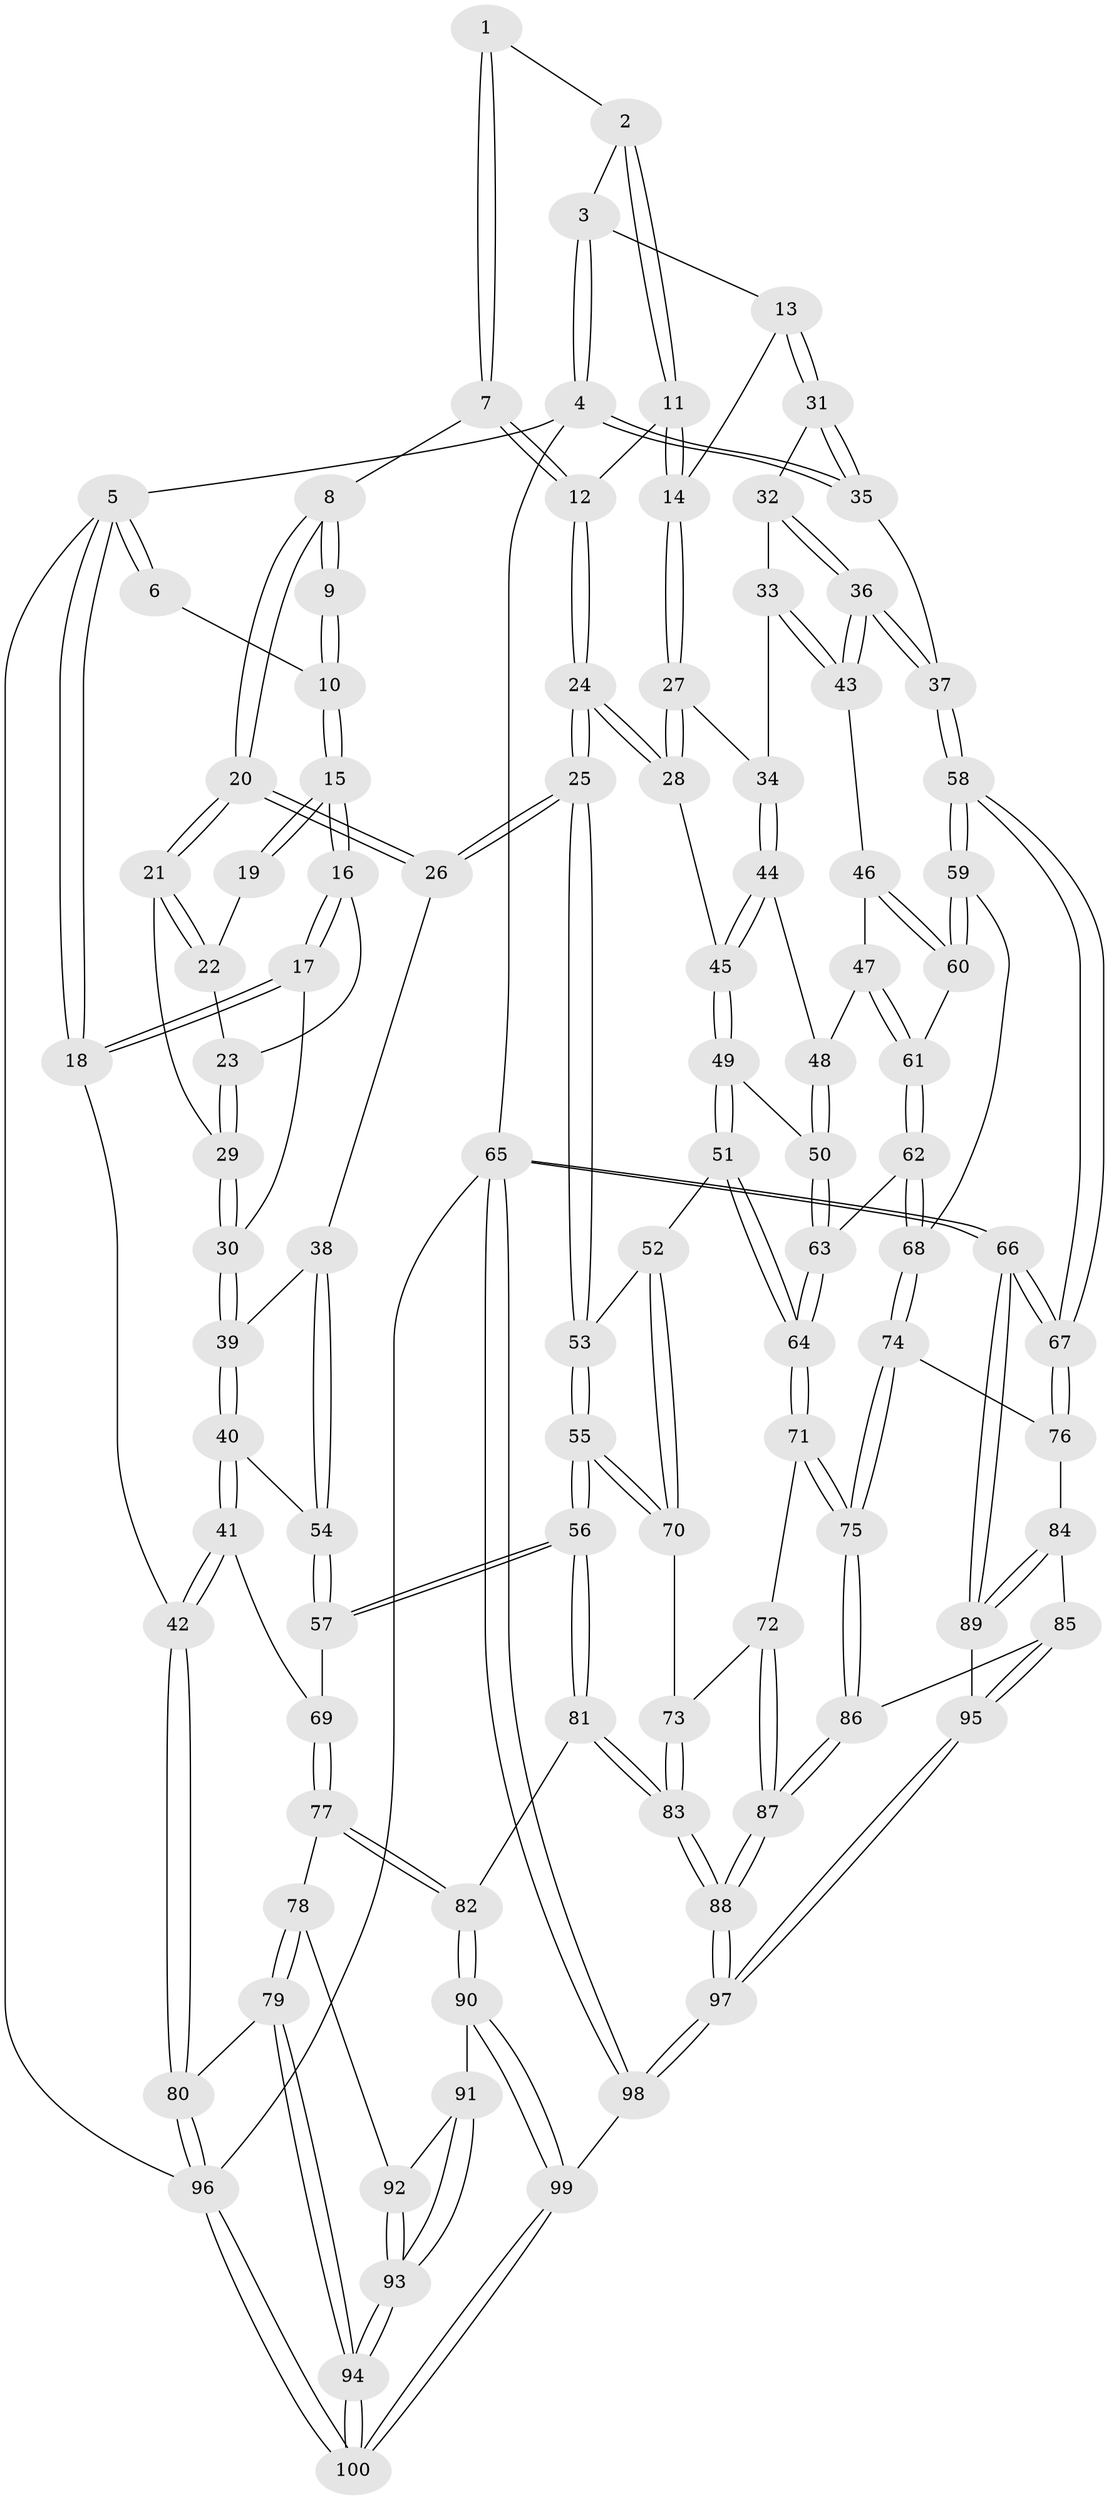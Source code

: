 // Generated by graph-tools (version 1.1) at 2025/11/02/27/25 16:11:52]
// undirected, 100 vertices, 247 edges
graph export_dot {
graph [start="1"]
  node [color=gray90,style=filled];
  1 [pos="+0.294280071228241+0"];
  2 [pos="+0.5230723473295399+0"];
  3 [pos="+0.8977285605357803+0"];
  4 [pos="+1+0"];
  5 [pos="+0+0"];
  6 [pos="+0.06655118123417723+0"];
  7 [pos="+0.2722108670057076+0.11655901647972484"];
  8 [pos="+0.2691857702688366+0.11998930724932119"];
  9 [pos="+0.2145261713551037+0.11457056183705877"];
  10 [pos="+0.12990654110511068+0.03456057415351889"];
  11 [pos="+0.5326156482054301+0"];
  12 [pos="+0.47411736854049735+0.09596975057703423"];
  13 [pos="+0.7990454312439734+0.1477994604715145"];
  14 [pos="+0.7484903513720218+0.15083462605271214"];
  15 [pos="+0.06319967755651583+0.1496906491927146"];
  16 [pos="+0.053806085941912433+0.15963498302977613"];
  17 [pos="+0+0.1672398083705308"];
  18 [pos="+0+0.1312347611636585"];
  19 [pos="+0.2037346775445606+0.12296872935723185"];
  20 [pos="+0.28330647614757437+0.25060045070135795"];
  21 [pos="+0.21209214374252378+0.2502054621117859"];
  22 [pos="+0.17626892355775056+0.16393050978434517"];
  23 [pos="+0.11206378637914886+0.2097225919607898"];
  24 [pos="+0.5008886134575562+0.31279818671535"];
  25 [pos="+0.4765642281067537+0.3293377491971701"];
  26 [pos="+0.36603879552920715+0.3401014618469553"];
  27 [pos="+0.6426007021963784+0.256353991179451"];
  28 [pos="+0.5584495351880365+0.3169849627012224"];
  29 [pos="+0.13940133508056193+0.2612245500573912"];
  30 [pos="+0.10112555899120292+0.34598846401199174"];
  31 [pos="+0.8256064335004007+0.16260783673633236"];
  32 [pos="+0.8325475378331219+0.17873183508797824"];
  33 [pos="+0.8728748723526224+0.33100227842899804"];
  34 [pos="+0.8429005607782284+0.351935498192166"];
  35 [pos="+1+0"];
  36 [pos="+1+0.32105263276482965"];
  37 [pos="+1+0.31975883610073547"];
  38 [pos="+0.3539684359978404+0.35191907917457516"];
  39 [pos="+0.10432696734677549+0.37529330108577785"];
  40 [pos="+0.049065984041161845+0.5127972408610142"];
  41 [pos="+0.040687899552677265+0.5259960688479972"];
  42 [pos="+0+0.594604084212019"];
  43 [pos="+0.9431409768376966+0.35742898059898237"];
  44 [pos="+0.8296633130671418+0.36572673719316107"];
  45 [pos="+0.6189997449258406+0.3734740587049201"];
  46 [pos="+0.924311901837879+0.46333354111093505"];
  47 [pos="+0.8643694220833545+0.49264453425879623"];
  48 [pos="+0.8082463282831346+0.4350145081802582"];
  49 [pos="+0.6513136354470074+0.4321614259734912"];
  50 [pos="+0.7497323630659057+0.48297053634732634"];
  51 [pos="+0.6192466682495189+0.5961128853716541"];
  52 [pos="+0.6081643450094003+0.5982782803242637"];
  53 [pos="+0.4784197676995821+0.37072853094472413"];
  54 [pos="+0.3254314560773491+0.4077096587758513"];
  55 [pos="+0.449892414389743+0.6520341040734745"];
  56 [pos="+0.449660738785107+0.6521835882554925"];
  57 [pos="+0.28646859756697146+0.6077492510314417"];
  58 [pos="+1+0.6068440435291392"];
  59 [pos="+1+0.5846658746949215"];
  60 [pos="+0.9848256237578908+0.5624402285320516"];
  61 [pos="+0.8611910760037529+0.5105711344893983"];
  62 [pos="+0.8100729914925429+0.604203558769008"];
  63 [pos="+0.7704567142851876+0.5933748961269685"];
  64 [pos="+0.6938284957066765+0.6262280273582794"];
  65 [pos="+1+1"];
  66 [pos="+1+1"];
  67 [pos="+1+0.7625228460180707"];
  68 [pos="+0.8594589896994826+0.6432414283571264"];
  69 [pos="+0.24634039646028646+0.6223691343353946"];
  70 [pos="+0.4996876921754289+0.6492235031284231"];
  71 [pos="+0.6929725262736784+0.6709708129156218"];
  72 [pos="+0.6504067531041671+0.7551428178433747"];
  73 [pos="+0.5828668359044327+0.7289652464267534"];
  74 [pos="+0.8605148289056003+0.6800750225902921"];
  75 [pos="+0.7758471202192061+0.7618276809282364"];
  76 [pos="+0.8990216691199762+0.7376911967533641"];
  77 [pos="+0.21771760103310633+0.7566452768937676"];
  78 [pos="+0.1668341414672104+0.7848721944845126"];
  79 [pos="+0.05104123103879861+0.8001174420476393"];
  80 [pos="+0+0.7136115892769095"];
  81 [pos="+0.42979349127927513+0.8378069268407132"];
  82 [pos="+0.3530833976012928+0.8759512818191834"];
  83 [pos="+0.5362932897809173+0.8931991322715668"];
  84 [pos="+0.8946249128662453+0.7751387182507191"];
  85 [pos="+0.8223239464565014+0.8303560725763722"];
  86 [pos="+0.7603637098988693+0.8276457673475255"];
  87 [pos="+0.6838796758590143+0.8907966831330371"];
  88 [pos="+0.646649006700189+0.9730239523400879"];
  89 [pos="+0.971644151115101+0.9014165207841067"];
  90 [pos="+0.34730385592091984+0.8872975941021229"];
  91 [pos="+0.22054599609540726+0.9081484908238363"];
  92 [pos="+0.17592369553224202+0.8327859849790893"];
  93 [pos="+0.1516742356321716+0.9571501091998152"];
  94 [pos="+0.13478986516239058+0.9760454738705773"];
  95 [pos="+0.9028176199705273+0.8985132029037965"];
  96 [pos="+0+1"];
  97 [pos="+0.6605545416704245+1"];
  98 [pos="+0.6662007780109994+1"];
  99 [pos="+0.2974177703372843+1"];
  100 [pos="+0.07805845330533902+1"];
  1 -- 2;
  1 -- 7;
  1 -- 7;
  2 -- 3;
  2 -- 11;
  2 -- 11;
  3 -- 4;
  3 -- 4;
  3 -- 13;
  4 -- 5;
  4 -- 35;
  4 -- 35;
  4 -- 65;
  5 -- 6;
  5 -- 6;
  5 -- 18;
  5 -- 18;
  5 -- 96;
  6 -- 10;
  7 -- 8;
  7 -- 12;
  7 -- 12;
  8 -- 9;
  8 -- 9;
  8 -- 20;
  8 -- 20;
  9 -- 10;
  9 -- 10;
  10 -- 15;
  10 -- 15;
  11 -- 12;
  11 -- 14;
  11 -- 14;
  12 -- 24;
  12 -- 24;
  13 -- 14;
  13 -- 31;
  13 -- 31;
  14 -- 27;
  14 -- 27;
  15 -- 16;
  15 -- 16;
  15 -- 19;
  15 -- 19;
  16 -- 17;
  16 -- 17;
  16 -- 23;
  17 -- 18;
  17 -- 18;
  17 -- 30;
  18 -- 42;
  19 -- 22;
  20 -- 21;
  20 -- 21;
  20 -- 26;
  20 -- 26;
  21 -- 22;
  21 -- 22;
  21 -- 29;
  22 -- 23;
  23 -- 29;
  23 -- 29;
  24 -- 25;
  24 -- 25;
  24 -- 28;
  24 -- 28;
  25 -- 26;
  25 -- 26;
  25 -- 53;
  25 -- 53;
  26 -- 38;
  27 -- 28;
  27 -- 28;
  27 -- 34;
  28 -- 45;
  29 -- 30;
  29 -- 30;
  30 -- 39;
  30 -- 39;
  31 -- 32;
  31 -- 35;
  31 -- 35;
  32 -- 33;
  32 -- 36;
  32 -- 36;
  33 -- 34;
  33 -- 43;
  33 -- 43;
  34 -- 44;
  34 -- 44;
  35 -- 37;
  36 -- 37;
  36 -- 37;
  36 -- 43;
  36 -- 43;
  37 -- 58;
  37 -- 58;
  38 -- 39;
  38 -- 54;
  38 -- 54;
  39 -- 40;
  39 -- 40;
  40 -- 41;
  40 -- 41;
  40 -- 54;
  41 -- 42;
  41 -- 42;
  41 -- 69;
  42 -- 80;
  42 -- 80;
  43 -- 46;
  44 -- 45;
  44 -- 45;
  44 -- 48;
  45 -- 49;
  45 -- 49;
  46 -- 47;
  46 -- 60;
  46 -- 60;
  47 -- 48;
  47 -- 61;
  47 -- 61;
  48 -- 50;
  48 -- 50;
  49 -- 50;
  49 -- 51;
  49 -- 51;
  50 -- 63;
  50 -- 63;
  51 -- 52;
  51 -- 64;
  51 -- 64;
  52 -- 53;
  52 -- 70;
  52 -- 70;
  53 -- 55;
  53 -- 55;
  54 -- 57;
  54 -- 57;
  55 -- 56;
  55 -- 56;
  55 -- 70;
  55 -- 70;
  56 -- 57;
  56 -- 57;
  56 -- 81;
  56 -- 81;
  57 -- 69;
  58 -- 59;
  58 -- 59;
  58 -- 67;
  58 -- 67;
  59 -- 60;
  59 -- 60;
  59 -- 68;
  60 -- 61;
  61 -- 62;
  61 -- 62;
  62 -- 63;
  62 -- 68;
  62 -- 68;
  63 -- 64;
  63 -- 64;
  64 -- 71;
  64 -- 71;
  65 -- 66;
  65 -- 66;
  65 -- 98;
  65 -- 98;
  65 -- 96;
  66 -- 67;
  66 -- 67;
  66 -- 89;
  66 -- 89;
  67 -- 76;
  67 -- 76;
  68 -- 74;
  68 -- 74;
  69 -- 77;
  69 -- 77;
  70 -- 73;
  71 -- 72;
  71 -- 75;
  71 -- 75;
  72 -- 73;
  72 -- 87;
  72 -- 87;
  73 -- 83;
  73 -- 83;
  74 -- 75;
  74 -- 75;
  74 -- 76;
  75 -- 86;
  75 -- 86;
  76 -- 84;
  77 -- 78;
  77 -- 82;
  77 -- 82;
  78 -- 79;
  78 -- 79;
  78 -- 92;
  79 -- 80;
  79 -- 94;
  79 -- 94;
  80 -- 96;
  80 -- 96;
  81 -- 82;
  81 -- 83;
  81 -- 83;
  82 -- 90;
  82 -- 90;
  83 -- 88;
  83 -- 88;
  84 -- 85;
  84 -- 89;
  84 -- 89;
  85 -- 86;
  85 -- 95;
  85 -- 95;
  86 -- 87;
  86 -- 87;
  87 -- 88;
  87 -- 88;
  88 -- 97;
  88 -- 97;
  89 -- 95;
  90 -- 91;
  90 -- 99;
  90 -- 99;
  91 -- 92;
  91 -- 93;
  91 -- 93;
  92 -- 93;
  92 -- 93;
  93 -- 94;
  93 -- 94;
  94 -- 100;
  94 -- 100;
  95 -- 97;
  95 -- 97;
  96 -- 100;
  96 -- 100;
  97 -- 98;
  97 -- 98;
  98 -- 99;
  99 -- 100;
  99 -- 100;
}
